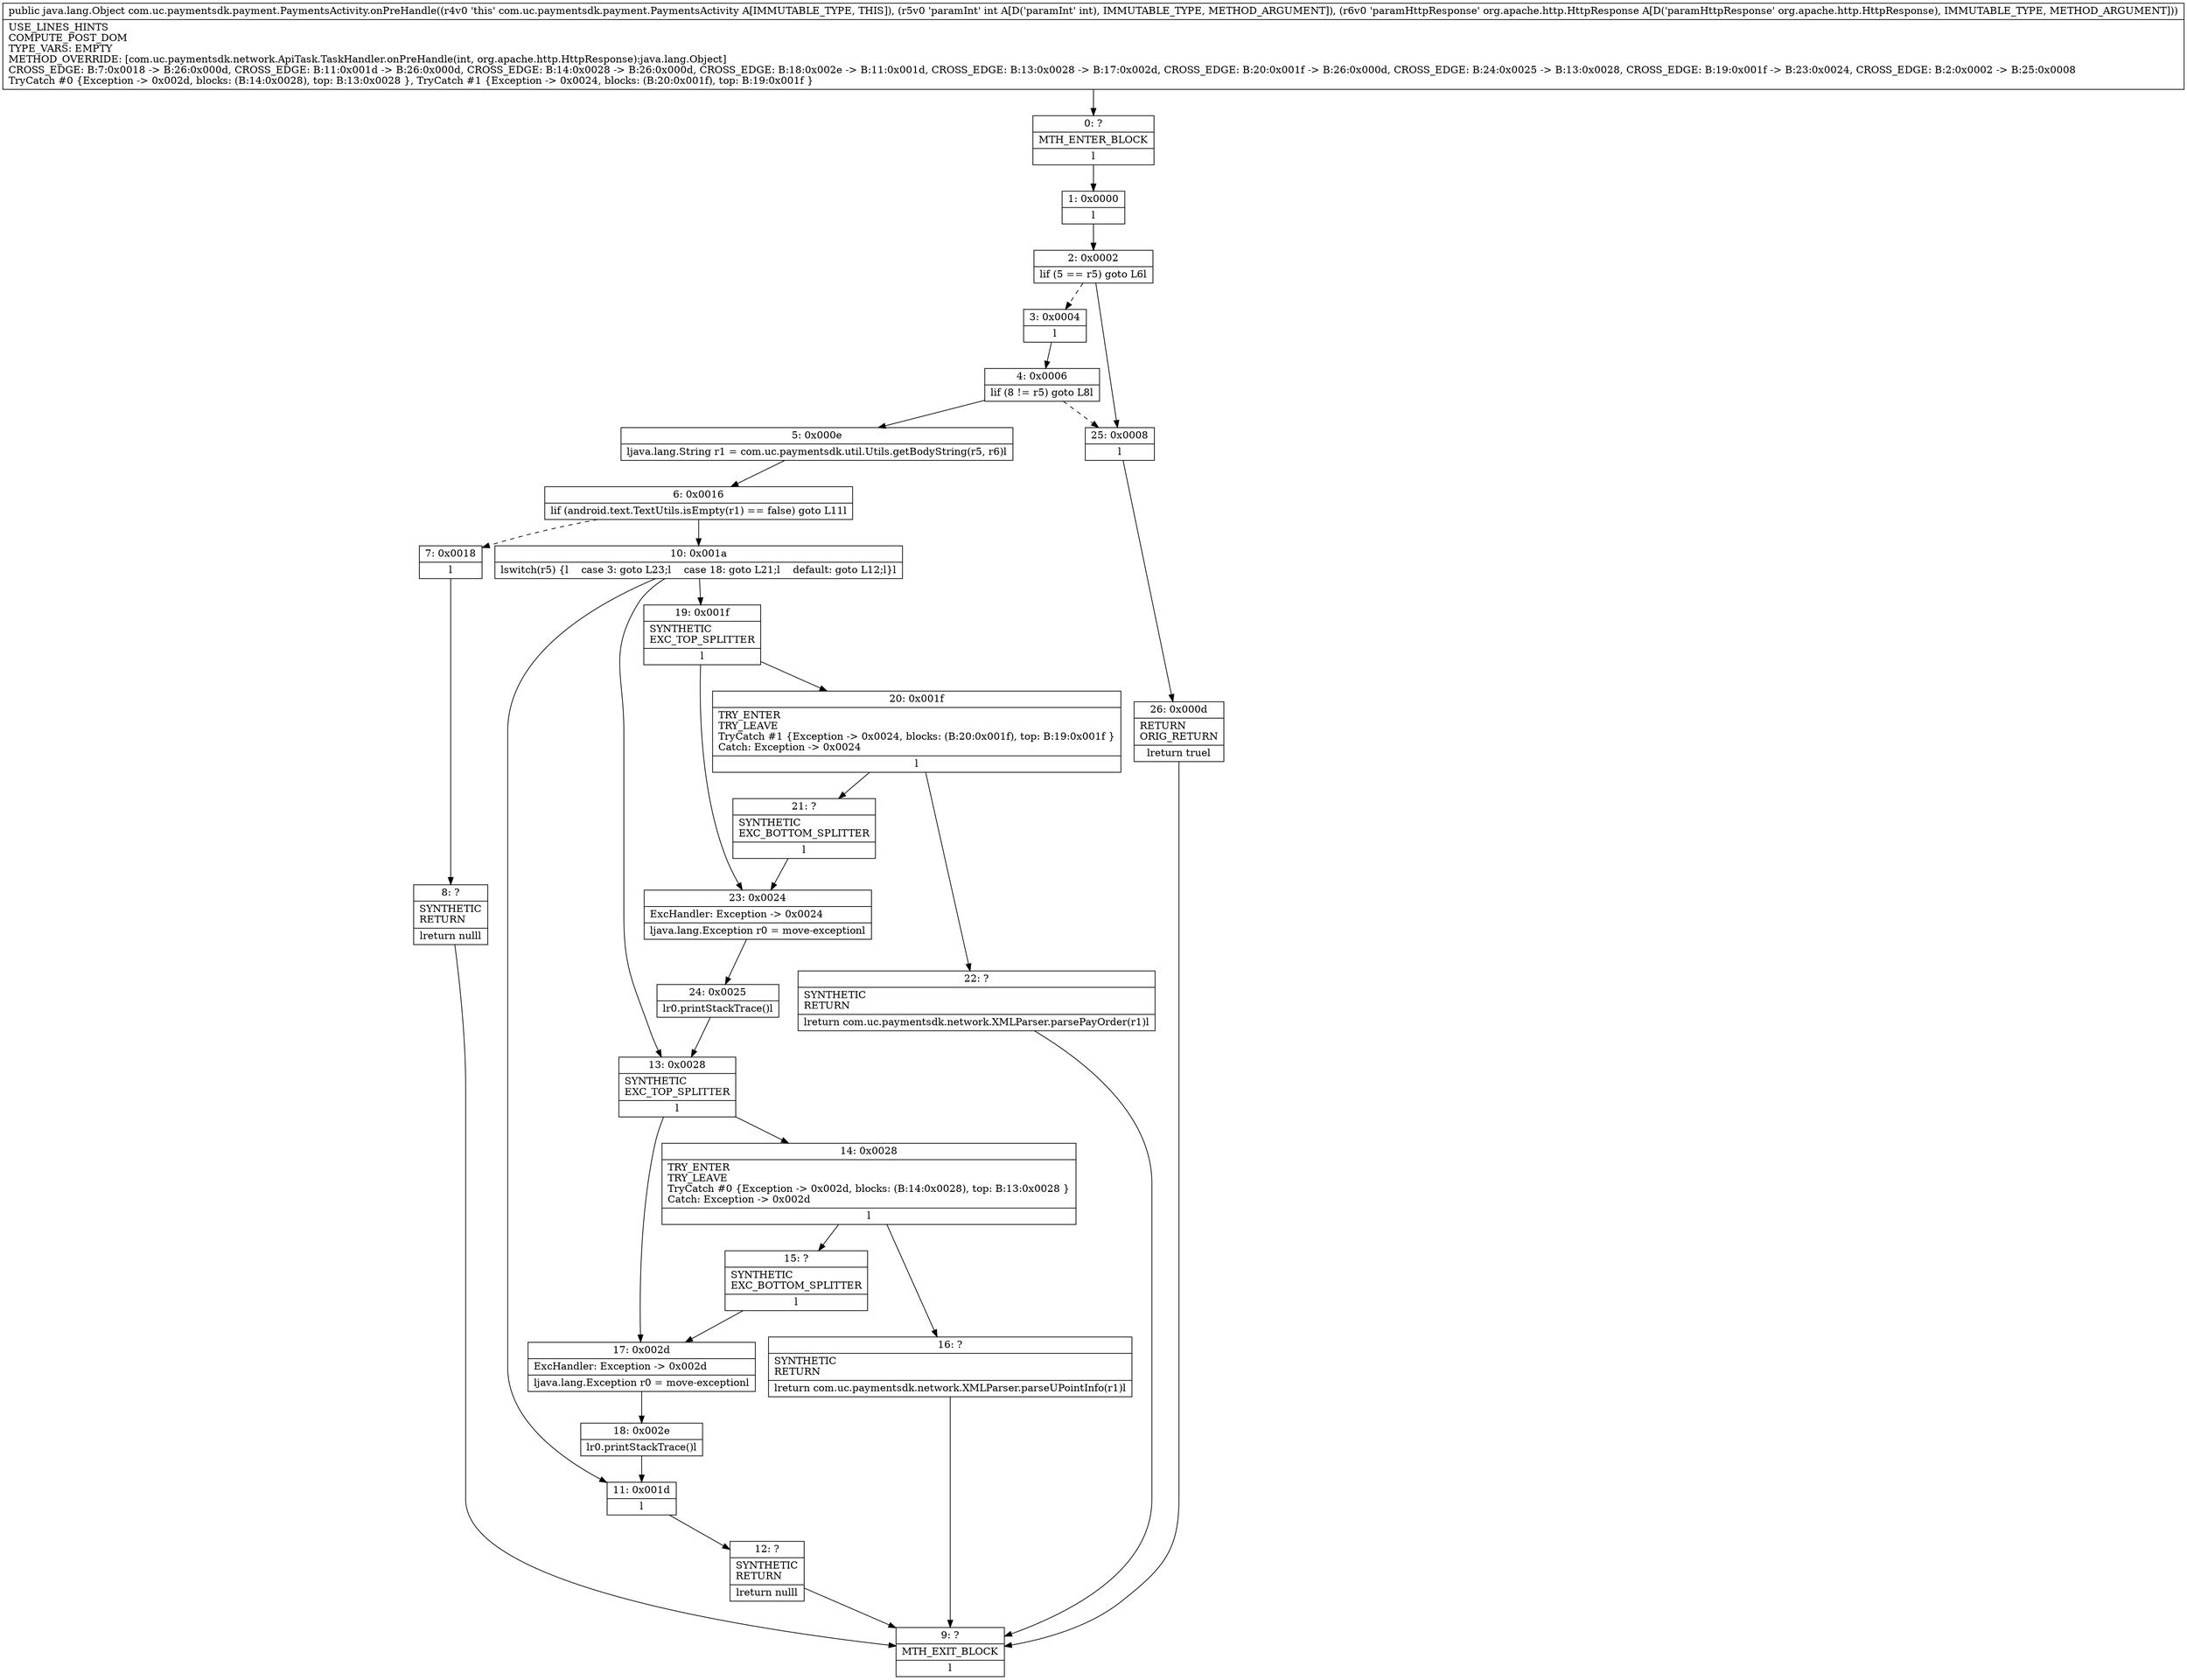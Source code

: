 digraph "CFG forcom.uc.paymentsdk.payment.PaymentsActivity.onPreHandle(ILorg\/apache\/http\/HttpResponse;)Ljava\/lang\/Object;" {
Node_0 [shape=record,label="{0\:\ ?|MTH_ENTER_BLOCK\l|l}"];
Node_1 [shape=record,label="{1\:\ 0x0000|l}"];
Node_2 [shape=record,label="{2\:\ 0x0002|lif (5 == r5) goto L6l}"];
Node_3 [shape=record,label="{3\:\ 0x0004|l}"];
Node_4 [shape=record,label="{4\:\ 0x0006|lif (8 != r5) goto L8l}"];
Node_5 [shape=record,label="{5\:\ 0x000e|ljava.lang.String r1 = com.uc.paymentsdk.util.Utils.getBodyString(r5, r6)l}"];
Node_6 [shape=record,label="{6\:\ 0x0016|lif (android.text.TextUtils.isEmpty(r1) == false) goto L11l}"];
Node_7 [shape=record,label="{7\:\ 0x0018|l}"];
Node_8 [shape=record,label="{8\:\ ?|SYNTHETIC\lRETURN\l|lreturn nulll}"];
Node_9 [shape=record,label="{9\:\ ?|MTH_EXIT_BLOCK\l|l}"];
Node_10 [shape=record,label="{10\:\ 0x001a|lswitch(r5) \{l    case 3: goto L23;l    case 18: goto L21;l    default: goto L12;l\}l}"];
Node_11 [shape=record,label="{11\:\ 0x001d|l}"];
Node_12 [shape=record,label="{12\:\ ?|SYNTHETIC\lRETURN\l|lreturn nulll}"];
Node_13 [shape=record,label="{13\:\ 0x0028|SYNTHETIC\lEXC_TOP_SPLITTER\l|l}"];
Node_14 [shape=record,label="{14\:\ 0x0028|TRY_ENTER\lTRY_LEAVE\lTryCatch #0 \{Exception \-\> 0x002d, blocks: (B:14:0x0028), top: B:13:0x0028 \}\lCatch: Exception \-\> 0x002d\l|l}"];
Node_15 [shape=record,label="{15\:\ ?|SYNTHETIC\lEXC_BOTTOM_SPLITTER\l|l}"];
Node_16 [shape=record,label="{16\:\ ?|SYNTHETIC\lRETURN\l|lreturn com.uc.paymentsdk.network.XMLParser.parseUPointInfo(r1)l}"];
Node_17 [shape=record,label="{17\:\ 0x002d|ExcHandler: Exception \-\> 0x002d\l|ljava.lang.Exception r0 = move\-exceptionl}"];
Node_18 [shape=record,label="{18\:\ 0x002e|lr0.printStackTrace()l}"];
Node_19 [shape=record,label="{19\:\ 0x001f|SYNTHETIC\lEXC_TOP_SPLITTER\l|l}"];
Node_20 [shape=record,label="{20\:\ 0x001f|TRY_ENTER\lTRY_LEAVE\lTryCatch #1 \{Exception \-\> 0x0024, blocks: (B:20:0x001f), top: B:19:0x001f \}\lCatch: Exception \-\> 0x0024\l|l}"];
Node_21 [shape=record,label="{21\:\ ?|SYNTHETIC\lEXC_BOTTOM_SPLITTER\l|l}"];
Node_22 [shape=record,label="{22\:\ ?|SYNTHETIC\lRETURN\l|lreturn com.uc.paymentsdk.network.XMLParser.parsePayOrder(r1)l}"];
Node_23 [shape=record,label="{23\:\ 0x0024|ExcHandler: Exception \-\> 0x0024\l|ljava.lang.Exception r0 = move\-exceptionl}"];
Node_24 [shape=record,label="{24\:\ 0x0025|lr0.printStackTrace()l}"];
Node_25 [shape=record,label="{25\:\ 0x0008|l}"];
Node_26 [shape=record,label="{26\:\ 0x000d|RETURN\lORIG_RETURN\l|lreturn truel}"];
MethodNode[shape=record,label="{public java.lang.Object com.uc.paymentsdk.payment.PaymentsActivity.onPreHandle((r4v0 'this' com.uc.paymentsdk.payment.PaymentsActivity A[IMMUTABLE_TYPE, THIS]), (r5v0 'paramInt' int A[D('paramInt' int), IMMUTABLE_TYPE, METHOD_ARGUMENT]), (r6v0 'paramHttpResponse' org.apache.http.HttpResponse A[D('paramHttpResponse' org.apache.http.HttpResponse), IMMUTABLE_TYPE, METHOD_ARGUMENT]))  | USE_LINES_HINTS\lCOMPUTE_POST_DOM\lTYPE_VARS: EMPTY\lMETHOD_OVERRIDE: [com.uc.paymentsdk.network.ApiTask.TaskHandler.onPreHandle(int, org.apache.http.HttpResponse):java.lang.Object]\lCROSS_EDGE: B:7:0x0018 \-\> B:26:0x000d, CROSS_EDGE: B:11:0x001d \-\> B:26:0x000d, CROSS_EDGE: B:14:0x0028 \-\> B:26:0x000d, CROSS_EDGE: B:18:0x002e \-\> B:11:0x001d, CROSS_EDGE: B:13:0x0028 \-\> B:17:0x002d, CROSS_EDGE: B:20:0x001f \-\> B:26:0x000d, CROSS_EDGE: B:24:0x0025 \-\> B:13:0x0028, CROSS_EDGE: B:19:0x001f \-\> B:23:0x0024, CROSS_EDGE: B:2:0x0002 \-\> B:25:0x0008\lTryCatch #0 \{Exception \-\> 0x002d, blocks: (B:14:0x0028), top: B:13:0x0028 \}, TryCatch #1 \{Exception \-\> 0x0024, blocks: (B:20:0x001f), top: B:19:0x001f \}\l}"];
MethodNode -> Node_0;
Node_0 -> Node_1;
Node_1 -> Node_2;
Node_2 -> Node_3[style=dashed];
Node_2 -> Node_25;
Node_3 -> Node_4;
Node_4 -> Node_25[style=dashed];
Node_4 -> Node_5;
Node_5 -> Node_6;
Node_6 -> Node_7[style=dashed];
Node_6 -> Node_10;
Node_7 -> Node_8;
Node_8 -> Node_9;
Node_10 -> Node_11;
Node_10 -> Node_13;
Node_10 -> Node_19;
Node_11 -> Node_12;
Node_12 -> Node_9;
Node_13 -> Node_14;
Node_13 -> Node_17;
Node_14 -> Node_15;
Node_14 -> Node_16;
Node_15 -> Node_17;
Node_16 -> Node_9;
Node_17 -> Node_18;
Node_18 -> Node_11;
Node_19 -> Node_20;
Node_19 -> Node_23;
Node_20 -> Node_21;
Node_20 -> Node_22;
Node_21 -> Node_23;
Node_22 -> Node_9;
Node_23 -> Node_24;
Node_24 -> Node_13;
Node_25 -> Node_26;
Node_26 -> Node_9;
}

